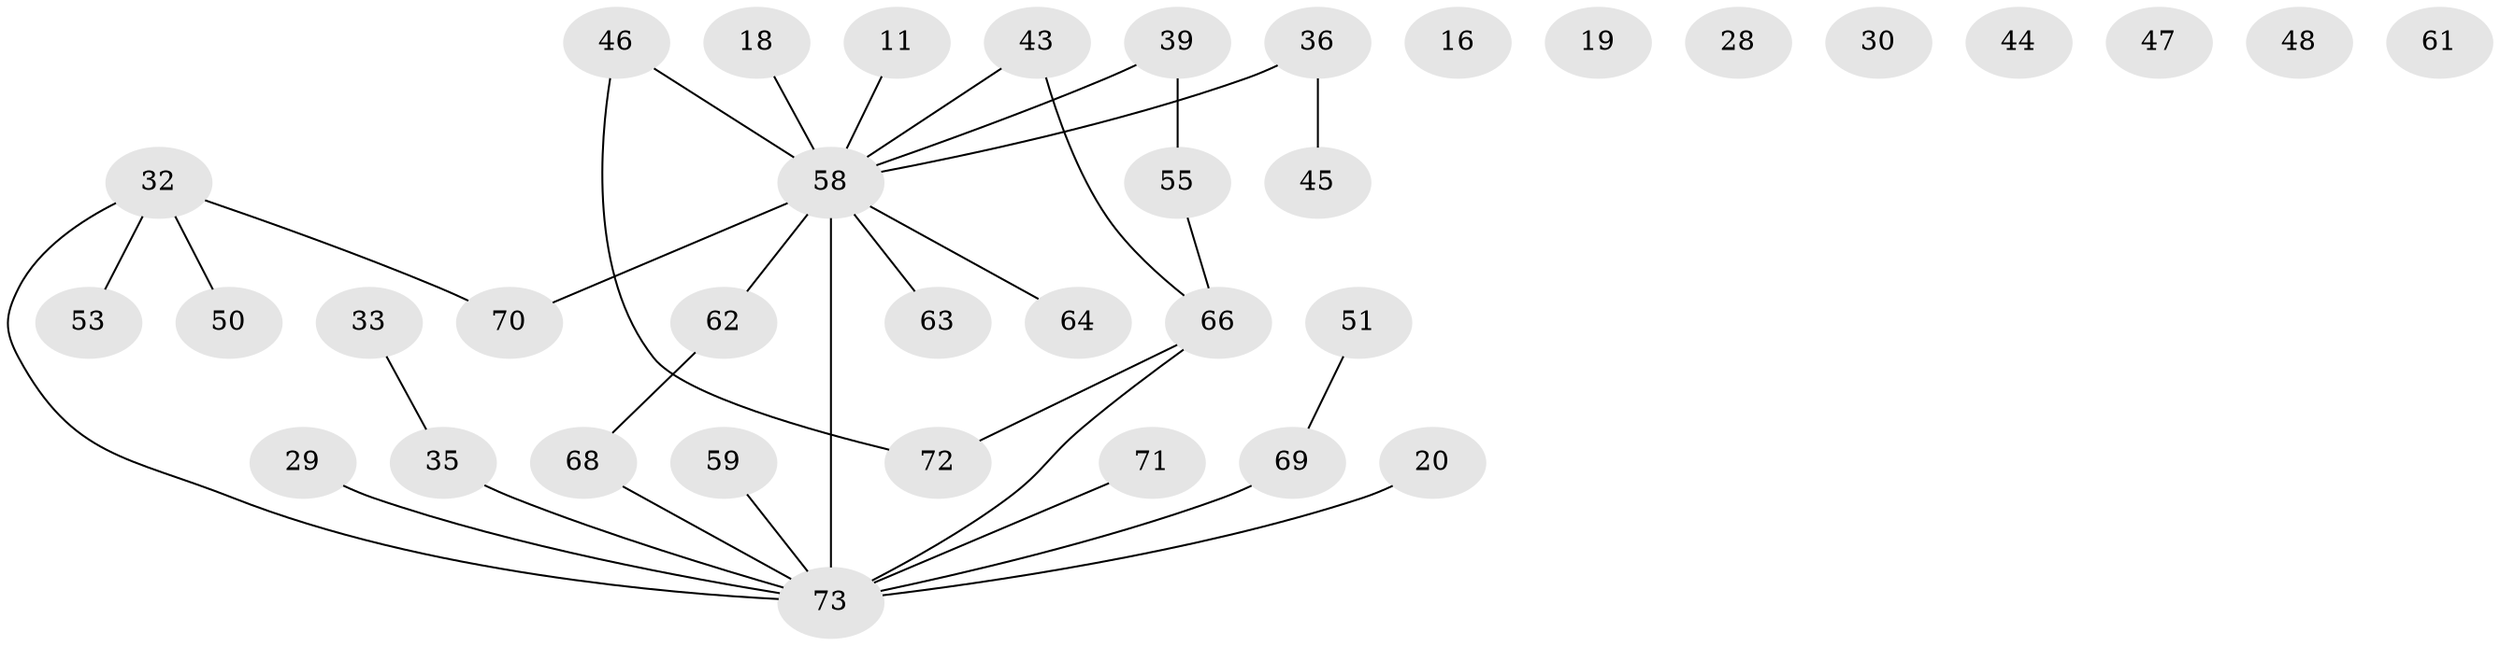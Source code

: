 // original degree distribution, {3: 0.1643835616438356, 2: 0.273972602739726, 5: 0.0410958904109589, 1: 0.3150684931506849, 4: 0.0821917808219178, 6: 0.0410958904109589, 0: 0.0821917808219178}
// Generated by graph-tools (version 1.1) at 2025/39/03/09/25 04:39:20]
// undirected, 36 vertices, 32 edges
graph export_dot {
graph [start="1"]
  node [color=gray90,style=filled];
  11;
  16;
  18;
  19;
  20;
  28 [super="+24"];
  29;
  30;
  32 [super="+9+26+27+31"];
  33;
  35;
  36;
  39;
  43 [super="+38+34"];
  44;
  45;
  46;
  47;
  48 [super="+17"];
  50 [super="+21"];
  51;
  53;
  55 [super="+7+6"];
  58 [super="+5+4+52+49+56"];
  59;
  61;
  62;
  63;
  64;
  66 [super="+2+12+13"];
  68;
  69;
  70;
  71;
  72;
  73 [super="+40+67+60+65"];
  11 -- 58;
  18 -- 58;
  20 -- 73;
  29 -- 73;
  32 -- 50;
  32 -- 53;
  32 -- 70;
  32 -- 73;
  33 -- 35;
  35 -- 73;
  36 -- 45;
  36 -- 58;
  39 -- 55;
  39 -- 58;
  43 -- 66;
  43 -- 58;
  46 -- 72;
  46 -- 58;
  51 -- 69;
  55 -- 66;
  58 -- 70 [weight=4];
  58 -- 62;
  58 -- 64;
  58 -- 73 [weight=6];
  58 -- 63;
  59 -- 73;
  62 -- 68;
  66 -- 72;
  66 -- 73;
  68 -- 73;
  69 -- 73;
  71 -- 73;
}
